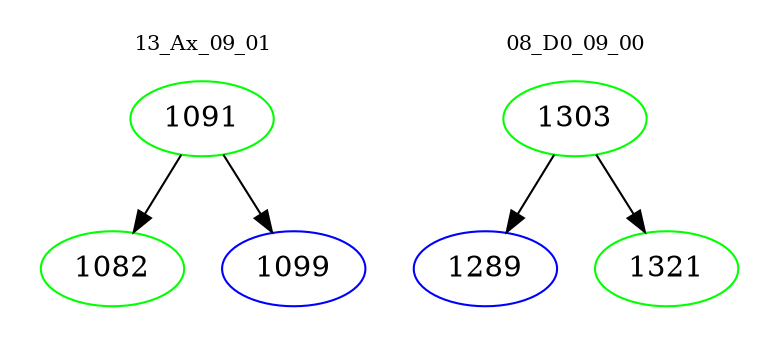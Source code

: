 digraph{
subgraph cluster_0 {
color = white
label = "13_Ax_09_01";
fontsize=10;
T0_1091 [label="1091", color="green"]
T0_1091 -> T0_1082 [color="black"]
T0_1082 [label="1082", color="green"]
T0_1091 -> T0_1099 [color="black"]
T0_1099 [label="1099", color="blue"]
}
subgraph cluster_1 {
color = white
label = "08_D0_09_00";
fontsize=10;
T1_1303 [label="1303", color="green"]
T1_1303 -> T1_1289 [color="black"]
T1_1289 [label="1289", color="blue"]
T1_1303 -> T1_1321 [color="black"]
T1_1321 [label="1321", color="green"]
}
}
